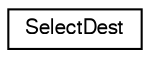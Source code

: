 digraph "Graphical Class Hierarchy"
{
  edge [fontname="FreeSans",fontsize="10",labelfontname="FreeSans",labelfontsize="10"];
  node [fontname="FreeSans",fontsize="10",shape=record];
  rankdir="LR";
  Node0 [label="SelectDest",height=0.2,width=0.4,color="black", fillcolor="white", style="filled",URL="$structSelectDest.html"];
}
